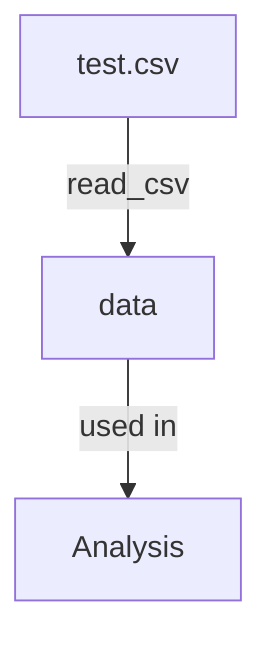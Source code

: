 flowchart TD
    %% This node represents the source data file
    A["test.csv"] -->|read_csv| B["data"]
    %% This node represents the DataFrame used in analysis
    B["data"] -->|used in| C["Analysis"]